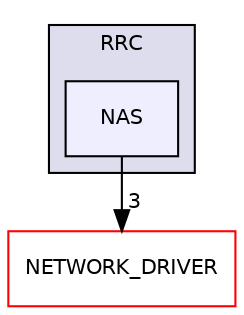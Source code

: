 digraph "RRC/NAS" {
  compound=true
  node [ fontsize="10", fontname="Helvetica"];
  edge [ labelfontsize="10", labelfontname="Helvetica"];
  subgraph clusterdir_be273f88df77d80d90cc38d9cfe431df {
    graph [ bgcolor="#ddddee", pencolor="black", label="RRC" fontname="Helvetica", fontsize="10", URL="dir_be273f88df77d80d90cc38d9cfe431df.html"]
  dir_5eaad651c2a7f8d9e6e37bfb055fda1a [shape=box, label="NAS", style="filled", fillcolor="#eeeeff", pencolor="black", URL="dir_5eaad651c2a7f8d9e6e37bfb055fda1a.html"];
  }
  dir_0001ac57ea31017f5cddff9a4f3315e7 [shape=box label="NETWORK_DRIVER" fillcolor="white" style="filled" color="red" URL="dir_0001ac57ea31017f5cddff9a4f3315e7.html"];
  dir_5eaad651c2a7f8d9e6e37bfb055fda1a->dir_0001ac57ea31017f5cddff9a4f3315e7 [headlabel="3", labeldistance=1.5 headhref="dir_000048_000037.html"];
}
